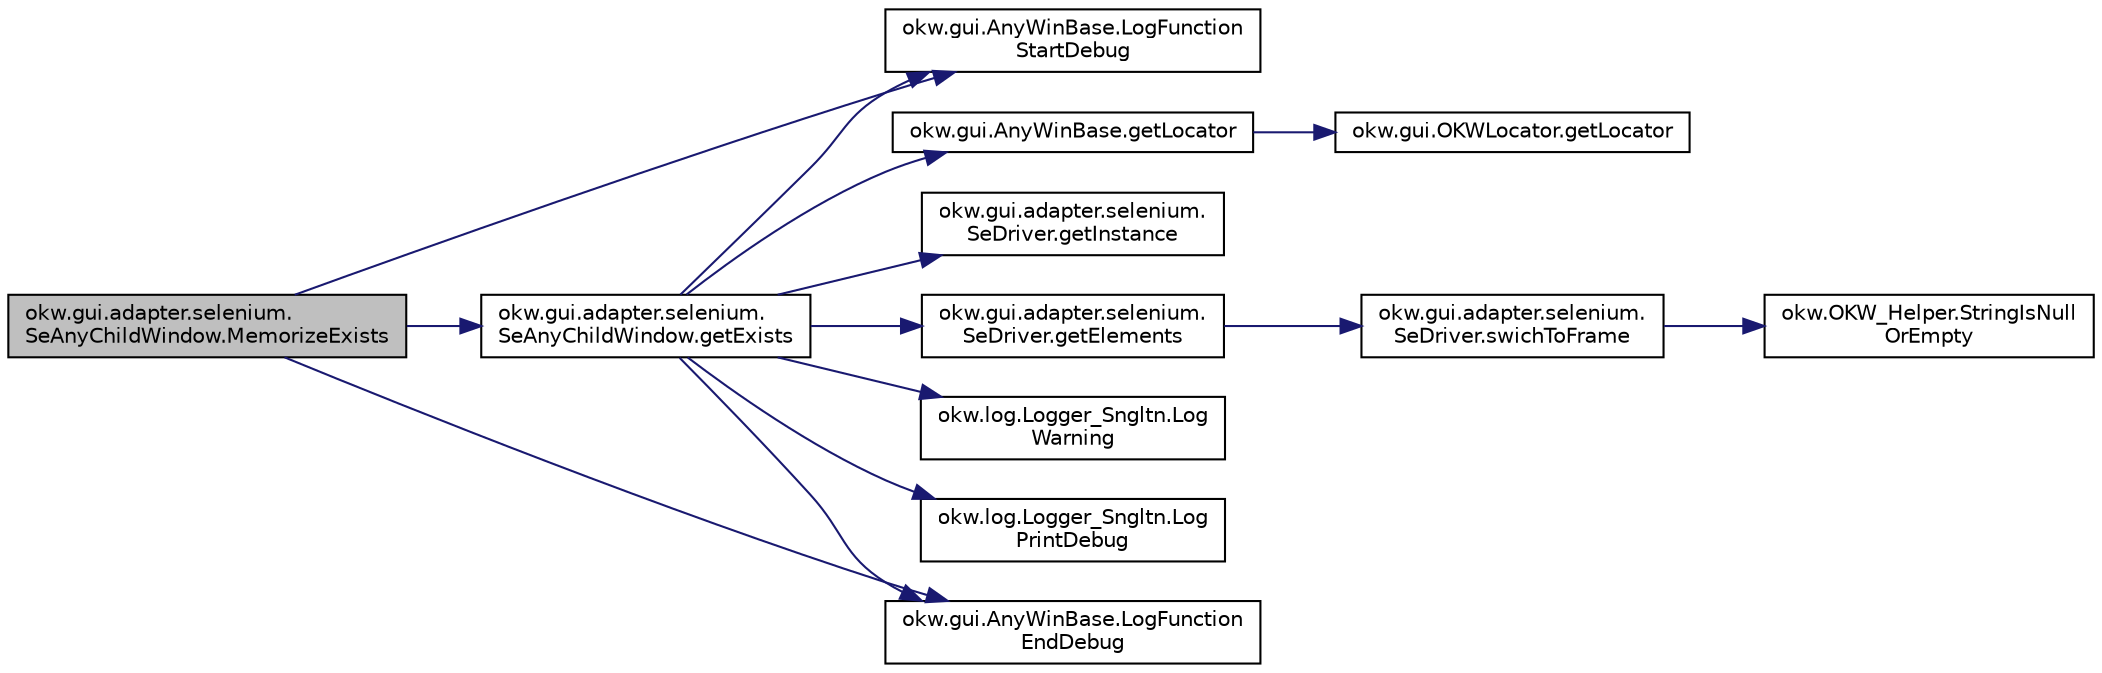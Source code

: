 digraph "okw.gui.adapter.selenium.SeAnyChildWindow.MemorizeExists"
{
 // INTERACTIVE_SVG=YES
  edge [fontname="Helvetica",fontsize="10",labelfontname="Helvetica",labelfontsize="10"];
  node [fontname="Helvetica",fontsize="10",shape=record];
  rankdir="LR";
  Node369 [label="okw.gui.adapter.selenium.\lSeAnyChildWindow.MemorizeExists",height=0.2,width=0.4,color="black", fillcolor="grey75", style="filled", fontcolor="black"];
  Node369 -> Node370 [color="midnightblue",fontsize="10",style="solid",fontname="Helvetica"];
  Node370 [label="okw.gui.AnyWinBase.LogFunction\lStartDebug",height=0.2,width=0.4,color="black", fillcolor="white", style="filled",URL="$classokw_1_1gui_1_1_any_win_base.html#abaab572bdbed7b471f659d5dd8c76853",tooltip="Diese Methode ruft die Methode Logger.Instance.LogFunctionStartDebug(fps_FunctionName), und erweitert den gegebenen Methodenname in fps_FunctionName mit this.GetType().FullName um den Klassenbezeichner. "];
  Node369 -> Node371 [color="midnightblue",fontsize="10",style="solid",fontname="Helvetica"];
  Node371 [label="okw.gui.adapter.selenium.\lSeAnyChildWindow.getExists",height=0.2,width=0.4,color="black", fillcolor="white", style="filled",URL="$classokw_1_1gui_1_1adapter_1_1selenium_1_1_se_any_child_window.html#abbf4e30bd11acd1ad0c06706a6e43871",tooltip="Prüft die Existenz des aktuellen Objektes. "];
  Node371 -> Node370 [color="midnightblue",fontsize="10",style="solid",fontname="Helvetica"];
  Node371 -> Node372 [color="midnightblue",fontsize="10",style="solid",fontname="Helvetica"];
  Node372 [label="okw.gui.AnyWinBase.getLocator",height=0.2,width=0.4,color="black", fillcolor="white", style="filled",URL="$classokw_1_1gui_1_1_any_win_base.html#a9929f6fae1f4e2c20df79d32d5bc79db",tooltip="Holt den vollständig (rekursiv) aufgelösten (z.B. "];
  Node372 -> Node373 [color="midnightblue",fontsize="10",style="solid",fontname="Helvetica"];
  Node373 [label="okw.gui.OKWLocator.getLocator",height=0.2,width=0.4,color="black", fillcolor="white", style="filled",URL="$classokw_1_1gui_1_1_o_k_w_locator.html#adc74fc2125dd048dc1cb84e011f47ec8",tooltip="Holt den vollständig (rekursiv) aufgelösten (z.B. "];
  Node371 -> Node374 [color="midnightblue",fontsize="10",style="solid",fontname="Helvetica"];
  Node374 [label="okw.gui.adapter.selenium.\lSeDriver.getInstance",height=0.2,width=0.4,color="black", fillcolor="white", style="filled",URL="$classokw_1_1gui_1_1adapter_1_1selenium_1_1_se_driver.html#acb82765e99981ecc210e7599bbc2c639",tooltip="Gibt die Instance für die einzige Instanz dieser Klasse zurück. "];
  Node371 -> Node375 [color="midnightblue",fontsize="10",style="solid",fontname="Helvetica"];
  Node375 [label="okw.gui.adapter.selenium.\lSeDriver.getElements",height=0.2,width=0.4,color="black", fillcolor="white", style="filled",URL="$classokw_1_1gui_1_1adapter_1_1selenium_1_1_se_driver.html#ae71e420f6619b67bb69ca8d70455d807",tooltip="Ermittelt das Webelement mit der gegebenen frameID und dem gegebenen Locator. "];
  Node375 -> Node376 [color="midnightblue",fontsize="10",style="solid",fontname="Helvetica"];
  Node376 [label="okw.gui.adapter.selenium.\lSeDriver.swichToFrame",height=0.2,width=0.4,color="black", fillcolor="white", style="filled",URL="$classokw_1_1gui_1_1adapter_1_1selenium_1_1_se_driver.html#a502a7d54c1a8b80424cd42a4e168a191",tooltip="Wechselt das aktuelle Frame auf das Frame mit der id=iframeID. "];
  Node376 -> Node377 [color="midnightblue",fontsize="10",style="solid",fontname="Helvetica"];
  Node377 [label="okw.OKW_Helper.StringIsNull\lOrEmpty",height=0.2,width=0.4,color="black", fillcolor="white", style="filled",URL="$classokw_1_1_o_k_w___helper.html#ac042a51d58d56ede78ecff1b082f72f3",tooltip="Prüft ob der gegeben String fpsStrin null oder leer (\"\") ist. "];
  Node371 -> Node378 [color="midnightblue",fontsize="10",style="solid",fontname="Helvetica"];
  Node378 [label="okw.log.Logger_Sngltn.Log\lWarning",height=0.2,width=0.4,color="black", fillcolor="white", style="filled",URL="$classokw_1_1log_1_1_logger___sngltn.html#a2c15e9b2cd0c6266f4c67b8cb00d92e5",tooltip="LogWarning Function: Logs a warning to the results file. "];
  Node371 -> Node379 [color="midnightblue",fontsize="10",style="solid",fontname="Helvetica"];
  Node379 [label="okw.log.Logger_Sngltn.Log\lPrintDebug",height=0.2,width=0.4,color="black", fillcolor="white", style="filled",URL="$classokw_1_1log_1_1_logger___sngltn.html#a313f97c79ba4662d9daaf7f537dd02f4",tooltip="Loggt eine Nachricht. "];
  Node371 -> Node380 [color="midnightblue",fontsize="10",style="solid",fontname="Helvetica"];
  Node380 [label="okw.gui.AnyWinBase.LogFunction\lEndDebug",height=0.2,width=0.4,color="black", fillcolor="white", style="filled",URL="$classokw_1_1gui_1_1_any_win_base.html#a51cf50ace21902b3a5359316f53a7f3e",tooltip="Methode ruft die Methode Logger.Instance.LogFunctionEndDebug() auf. "];
  Node369 -> Node380 [color="midnightblue",fontsize="10",style="solid",fontname="Helvetica"];
}
